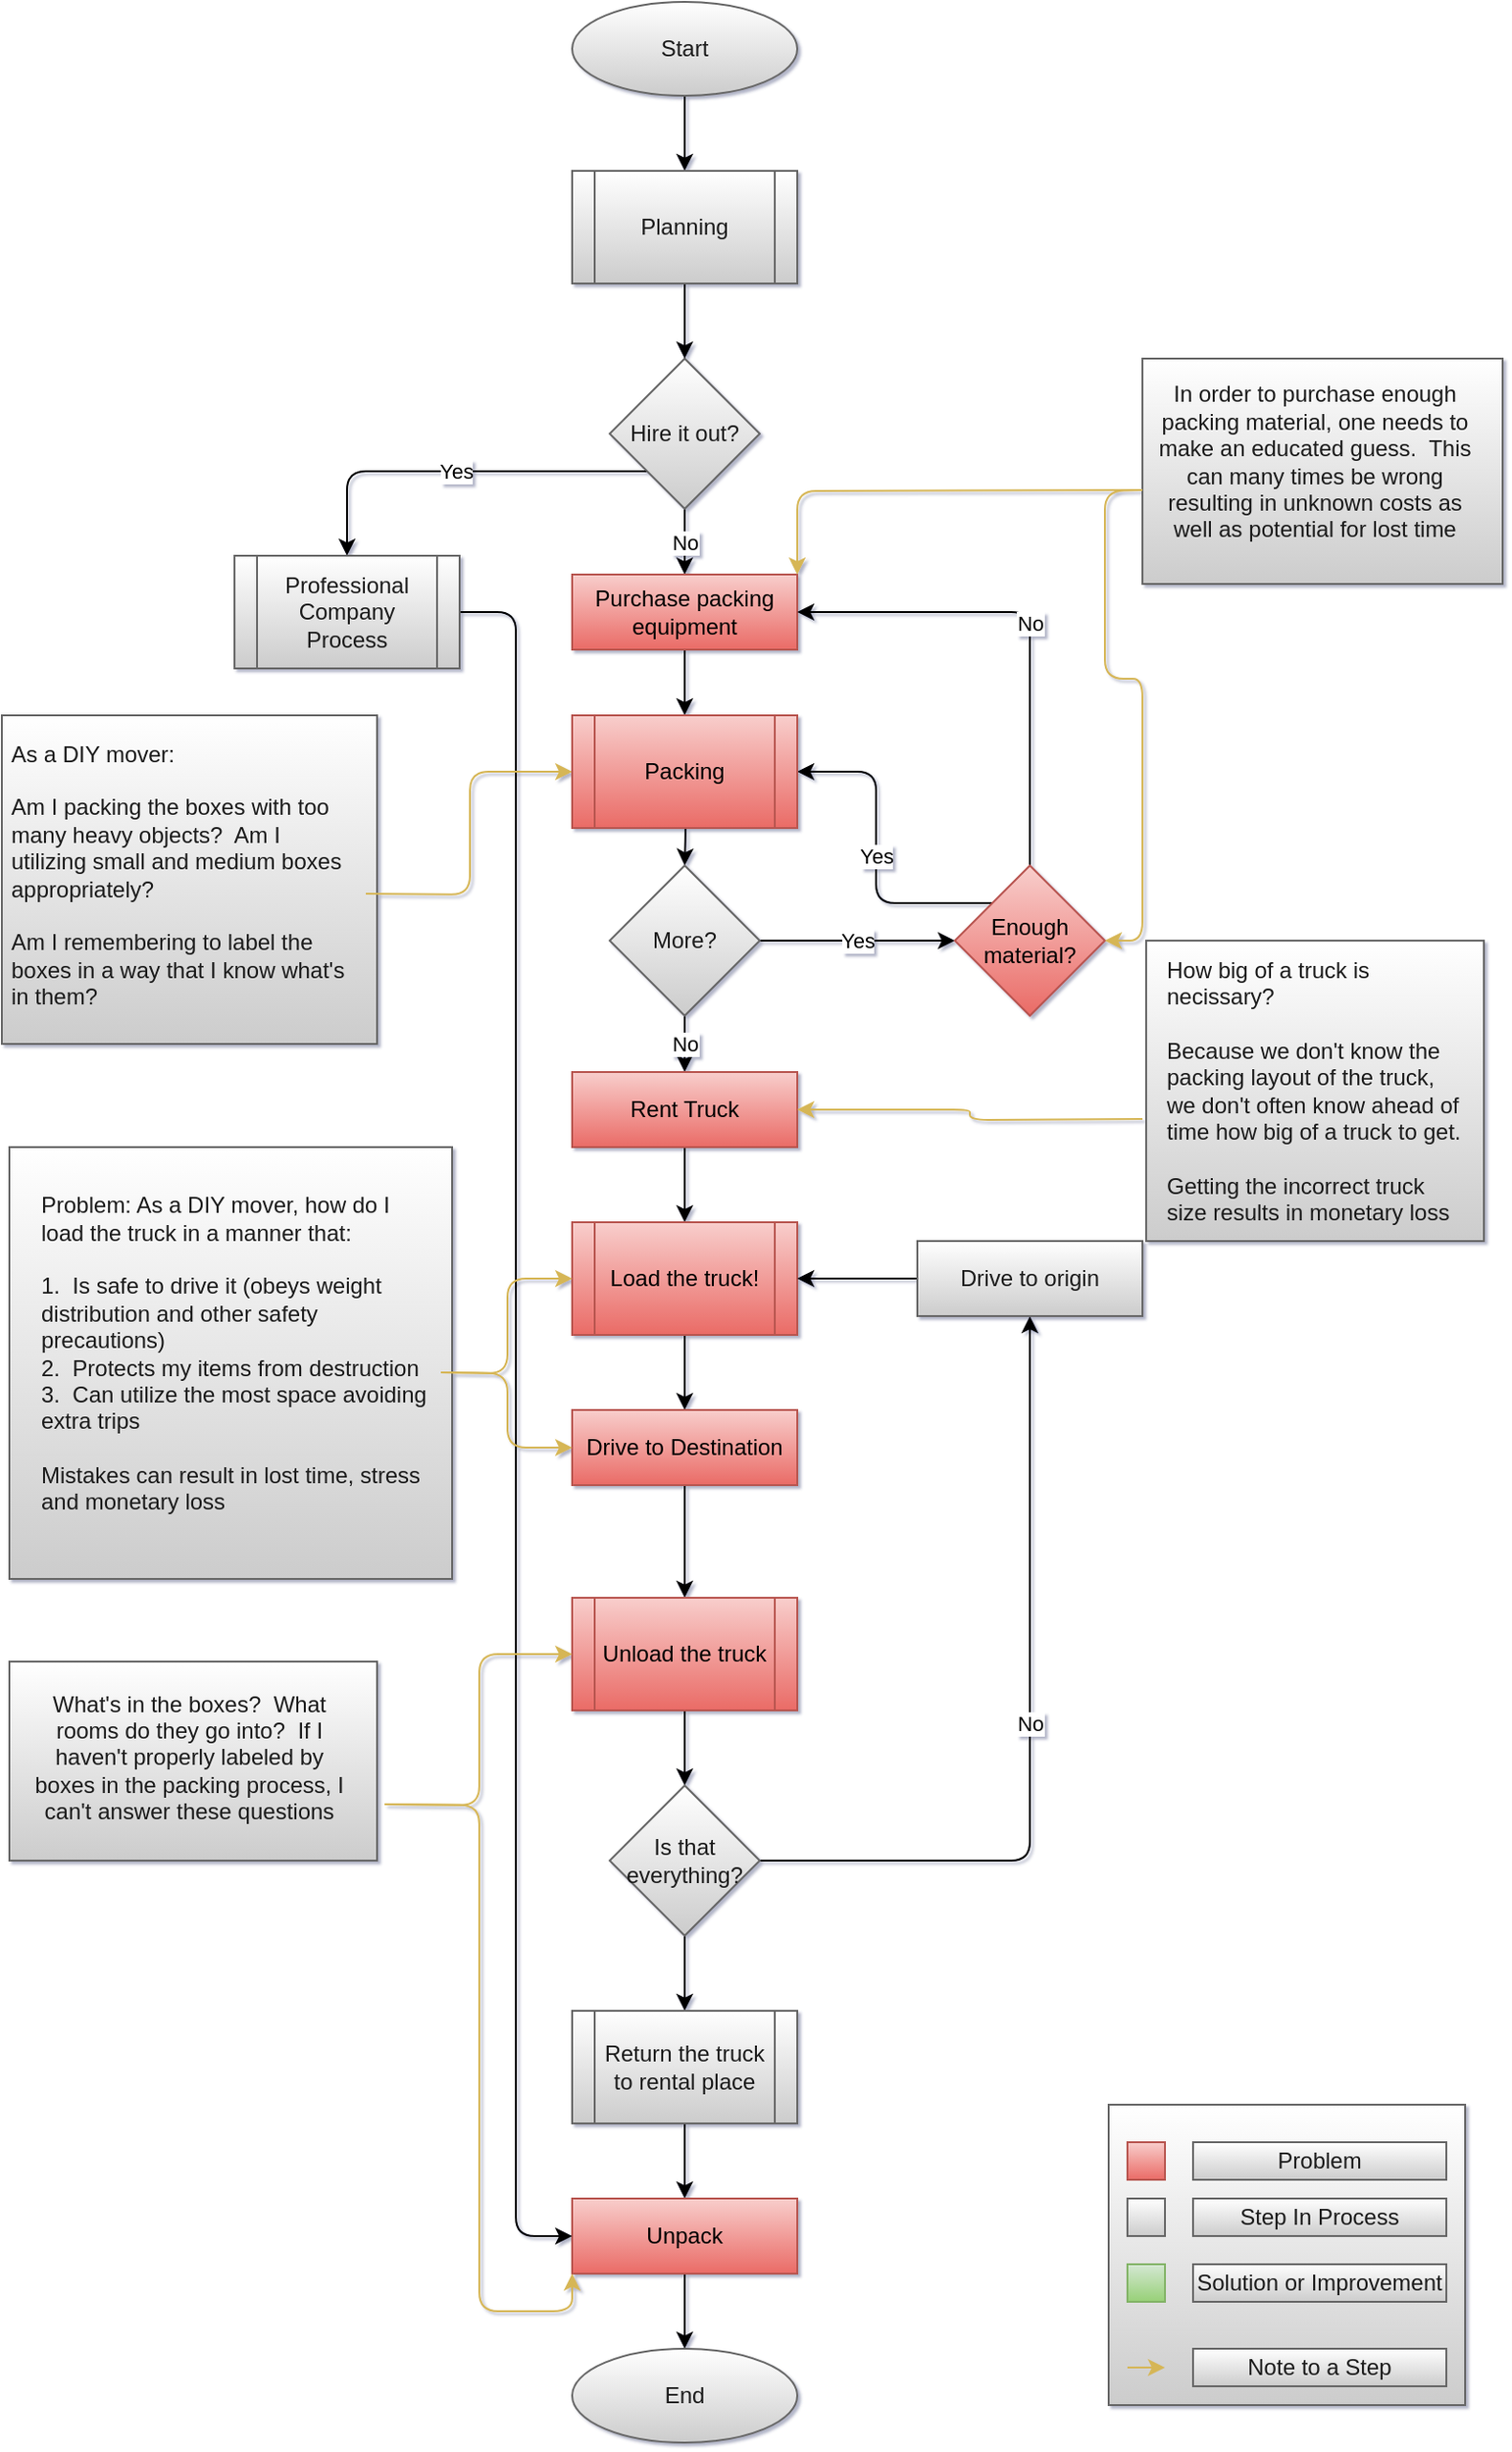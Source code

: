 <mxfile version="13.7.3" type="device" pages="4"><diagram id="C5RBs43oDa-KdzZeNtuy" name="Problem Overview"><mxGraphModel dx="572" dy="846" grid="1" gridSize="10" guides="1" tooltips="1" connect="1" arrows="1" fold="1" page="1" pageScale="1" pageWidth="850" pageHeight="1100" math="0" shadow="1"><root><mxCell id="WIyWlLk6GJQsqaUBKTNV-0"/><mxCell id="WIyWlLk6GJQsqaUBKTNV-1" parent="WIyWlLk6GJQsqaUBKTNV-0"/><mxCell id="DyLgXzrtBlcZjYFxmHDM-211" value="" style="whiteSpace=wrap;html=1;fillColor=#FFFFFF;gradientColor=#CCCCCC;strokeColor=#666666;fontColor=#1A1A1A;" parent="WIyWlLk6GJQsqaUBKTNV-1" vertex="1"><mxGeometry x="1480" y="520" width="180" height="160" as="geometry"/></mxCell><mxCell id="DyLgXzrtBlcZjYFxmHDM-210" value="" style="whiteSpace=wrap;html=1;fillColor=#FFFFFF;gradientColor=#CCCCCC;strokeColor=#666666;fontColor=#1A1A1A;" parent="WIyWlLk6GJQsqaUBKTNV-1" vertex="1"><mxGeometry x="1478" y="210" width="192" height="120" as="geometry"/></mxCell><mxCell id="DyLgXzrtBlcZjYFxmHDM-209" value="" style="whiteSpace=wrap;html=1;fillColor=#FFFFFF;gradientColor=#CCCCCC;strokeColor=#666666;fontColor=#1A1A1A;" parent="WIyWlLk6GJQsqaUBKTNV-1" vertex="1"><mxGeometry x="870" y="400" width="200" height="175" as="geometry"/></mxCell><mxCell id="DyLgXzrtBlcZjYFxmHDM-208" value="" style="whiteSpace=wrap;html=1;fillColor=#FFFFFF;gradientColor=#CCCCCC;strokeColor=#666666;fontColor=#1A1A1A;" parent="WIyWlLk6GJQsqaUBKTNV-1" vertex="1"><mxGeometry x="874" y="630" width="236" height="230" as="geometry"/></mxCell><mxCell id="DyLgXzrtBlcZjYFxmHDM-207" value="" style="whiteSpace=wrap;html=1;fillColor=#FFFFFF;gradientColor=#CCCCCC;strokeColor=#666666;fontColor=#1A1A1A;" parent="WIyWlLk6GJQsqaUBKTNV-1" vertex="1"><mxGeometry x="874" y="904" width="196" height="106" as="geometry"/></mxCell><mxCell id="DyLgXzrtBlcZjYFxmHDM-58" style="edgeStyle=orthogonalEdgeStyle;orthogonalLoop=1;jettySize=auto;html=1;entryX=0.5;entryY=0;entryDx=0;entryDy=0;" parent="WIyWlLk6GJQsqaUBKTNV-1" source="DyLgXzrtBlcZjYFxmHDM-59" target="DyLgXzrtBlcZjYFxmHDM-106" edge="1"><mxGeometry relative="1" as="geometry"><mxPoint x="1194" y="100" as="targetPoint"/></mxGeometry></mxCell><mxCell id="DyLgXzrtBlcZjYFxmHDM-59" value="Start" style="ellipse;whiteSpace=wrap;html=1;fillColor=#FFFFFF;gradientColor=#CCCCCC;strokeColor=#666666;fontColor=#1A1A1A;" parent="WIyWlLk6GJQsqaUBKTNV-1" vertex="1"><mxGeometry x="1174" y="20" width="120" height="50" as="geometry"/></mxCell><mxCell id="DyLgXzrtBlcZjYFxmHDM-60" value="No" style="edgeStyle=orthogonalEdgeStyle;orthogonalLoop=1;jettySize=auto;html=1;" parent="WIyWlLk6GJQsqaUBKTNV-1" source="DyLgXzrtBlcZjYFxmHDM-62" target="DyLgXzrtBlcZjYFxmHDM-64" edge="1"><mxGeometry relative="1" as="geometry"/></mxCell><mxCell id="DyLgXzrtBlcZjYFxmHDM-61" value="Yes" style="edgeStyle=orthogonalEdgeStyle;orthogonalLoop=1;jettySize=auto;html=1;exitX=0;exitY=1;exitDx=0;exitDy=0;" parent="WIyWlLk6GJQsqaUBKTNV-1" source="DyLgXzrtBlcZjYFxmHDM-62" target="DyLgXzrtBlcZjYFxmHDM-90" edge="1"><mxGeometry relative="1" as="geometry"/></mxCell><mxCell id="DyLgXzrtBlcZjYFxmHDM-62" value="Hire it out?" style="rhombus;whiteSpace=wrap;html=1;fillColor=#FFFFFF;gradientColor=#CCCCCC;strokeColor=#666666;fontColor=#1A1A1A;" parent="WIyWlLk6GJQsqaUBKTNV-1" vertex="1"><mxGeometry x="1194" y="210" width="80" height="80" as="geometry"/></mxCell><mxCell id="DyLgXzrtBlcZjYFxmHDM-63" style="edgeStyle=orthogonalEdgeStyle;orthogonalLoop=1;jettySize=auto;html=1;" parent="WIyWlLk6GJQsqaUBKTNV-1" source="DyLgXzrtBlcZjYFxmHDM-64" edge="1"><mxGeometry relative="1" as="geometry"><mxPoint x="1234" y="400" as="targetPoint"/></mxGeometry></mxCell><mxCell id="DyLgXzrtBlcZjYFxmHDM-64" value="Purchase packing equipment" style="whiteSpace=wrap;html=1;fontSize=12;glass=0;strokeWidth=1;shadow=0;fillColor=#f8cecc;gradientColor=#ea6b66;strokeColor=#b85450;" parent="WIyWlLk6GJQsqaUBKTNV-1" vertex="1"><mxGeometry x="1174" y="325" width="120" height="40" as="geometry"/></mxCell><mxCell id="DyLgXzrtBlcZjYFxmHDM-65" value="" style="edgeStyle=orthogonalEdgeStyle;orthogonalLoop=1;jettySize=auto;html=1;" parent="WIyWlLk6GJQsqaUBKTNV-1" target="DyLgXzrtBlcZjYFxmHDM-69" edge="1"><mxGeometry relative="1" as="geometry"><mxPoint x="1234" y="440" as="sourcePoint"/></mxGeometry></mxCell><mxCell id="DyLgXzrtBlcZjYFxmHDM-67" value="Yes" style="edgeStyle=orthogonalEdgeStyle;orthogonalLoop=1;jettySize=auto;html=1;" parent="WIyWlLk6GJQsqaUBKTNV-1" source="DyLgXzrtBlcZjYFxmHDM-69" target="DyLgXzrtBlcZjYFxmHDM-72" edge="1"><mxGeometry relative="1" as="geometry"/></mxCell><mxCell id="DyLgXzrtBlcZjYFxmHDM-68" value="No" style="edgeStyle=orthogonalEdgeStyle;orthogonalLoop=1;jettySize=auto;html=1;" parent="WIyWlLk6GJQsqaUBKTNV-1" source="DyLgXzrtBlcZjYFxmHDM-69" target="DyLgXzrtBlcZjYFxmHDM-74" edge="1"><mxGeometry relative="1" as="geometry"/></mxCell><mxCell id="DyLgXzrtBlcZjYFxmHDM-69" value="More?" style="rhombus;whiteSpace=wrap;html=1;fillColor=#FFFFFF;gradientColor=#CCCCCC;strokeColor=#666666;fontColor=#1A1A1A;" parent="WIyWlLk6GJQsqaUBKTNV-1" vertex="1"><mxGeometry x="1194" y="480" width="80" height="80" as="geometry"/></mxCell><mxCell id="DyLgXzrtBlcZjYFxmHDM-70" value="No" style="edgeStyle=orthogonalEdgeStyle;orthogonalLoop=1;jettySize=auto;html=1;entryX=1;entryY=0.5;entryDx=0;entryDy=0;exitX=0.5;exitY=0;exitDx=0;exitDy=0;" parent="WIyWlLk6GJQsqaUBKTNV-1" source="DyLgXzrtBlcZjYFxmHDM-72" target="DyLgXzrtBlcZjYFxmHDM-64" edge="1"><mxGeometry relative="1" as="geometry"/></mxCell><mxCell id="DyLgXzrtBlcZjYFxmHDM-71" value="Yes" style="edgeStyle=orthogonalEdgeStyle;orthogonalLoop=1;jettySize=auto;html=1;entryX=1;entryY=0.5;entryDx=0;entryDy=0;exitX=0;exitY=0;exitDx=0;exitDy=0;" parent="WIyWlLk6GJQsqaUBKTNV-1" source="DyLgXzrtBlcZjYFxmHDM-72" target="7VeZ6zCyq4JgEeCvfGma-0" edge="1"><mxGeometry relative="1" as="geometry"><mxPoint x="1294" y="420" as="targetPoint"/></mxGeometry></mxCell><mxCell id="DyLgXzrtBlcZjYFxmHDM-72" value="Enough material?" style="rhombus;whiteSpace=wrap;html=1;fillColor=#f8cecc;gradientColor=#ea6b66;strokeColor=#b85450;" parent="WIyWlLk6GJQsqaUBKTNV-1" vertex="1"><mxGeometry x="1378" y="480" width="80" height="80" as="geometry"/></mxCell><mxCell id="DyLgXzrtBlcZjYFxmHDM-73" value="" style="edgeStyle=orthogonalEdgeStyle;orthogonalLoop=1;jettySize=auto;html=1;" parent="WIyWlLk6GJQsqaUBKTNV-1" source="DyLgXzrtBlcZjYFxmHDM-74" target="DyLgXzrtBlcZjYFxmHDM-76" edge="1"><mxGeometry relative="1" as="geometry"/></mxCell><mxCell id="DyLgXzrtBlcZjYFxmHDM-74" value="Rent Truck" style="whiteSpace=wrap;html=1;fontSize=12;glass=0;strokeWidth=1;shadow=0;fillColor=#f8cecc;gradientColor=#ea6b66;strokeColor=#b85450;" parent="WIyWlLk6GJQsqaUBKTNV-1" vertex="1"><mxGeometry x="1174" y="590" width="120" height="40" as="geometry"/></mxCell><mxCell id="DyLgXzrtBlcZjYFxmHDM-75" value="" style="edgeStyle=orthogonalEdgeStyle;orthogonalLoop=1;jettySize=auto;html=1;" parent="WIyWlLk6GJQsqaUBKTNV-1" source="DyLgXzrtBlcZjYFxmHDM-76" target="DyLgXzrtBlcZjYFxmHDM-78" edge="1"><mxGeometry relative="1" as="geometry"/></mxCell><mxCell id="DyLgXzrtBlcZjYFxmHDM-76" value="Load the truck!" style="shape=process;whiteSpace=wrap;html=1;backgroundOutline=1;fillColor=#f8cecc;gradientColor=#ea6b66;strokeColor=#b85450;" parent="WIyWlLk6GJQsqaUBKTNV-1" vertex="1"><mxGeometry x="1174" y="670" width="120" height="60" as="geometry"/></mxCell><mxCell id="DyLgXzrtBlcZjYFxmHDM-77" value="" style="edgeStyle=orthogonalEdgeStyle;orthogonalLoop=1;jettySize=auto;html=1;" parent="WIyWlLk6GJQsqaUBKTNV-1" source="DyLgXzrtBlcZjYFxmHDM-78" target="DyLgXzrtBlcZjYFxmHDM-80" edge="1"><mxGeometry relative="1" as="geometry"/></mxCell><mxCell id="DyLgXzrtBlcZjYFxmHDM-78" value="Drive to Destination" style="whiteSpace=wrap;html=1;fontSize=12;glass=0;strokeWidth=1;shadow=0;fillColor=#f8cecc;gradientColor=#ea6b66;strokeColor=#b85450;" parent="WIyWlLk6GJQsqaUBKTNV-1" vertex="1"><mxGeometry x="1174" y="770" width="120" height="40" as="geometry"/></mxCell><mxCell id="DyLgXzrtBlcZjYFxmHDM-79" value="" style="edgeStyle=orthogonalEdgeStyle;orthogonalLoop=1;jettySize=auto;html=1;" parent="WIyWlLk6GJQsqaUBKTNV-1" source="DyLgXzrtBlcZjYFxmHDM-80" target="DyLgXzrtBlcZjYFxmHDM-83" edge="1"><mxGeometry relative="1" as="geometry"/></mxCell><mxCell id="DyLgXzrtBlcZjYFxmHDM-80" value="Unload the truck" style="shape=process;whiteSpace=wrap;html=1;backgroundOutline=1;fillColor=#f8cecc;gradientColor=#ea6b66;strokeColor=#b85450;" parent="WIyWlLk6GJQsqaUBKTNV-1" vertex="1"><mxGeometry x="1174" y="870" width="120" height="60" as="geometry"/></mxCell><mxCell id="DyLgXzrtBlcZjYFxmHDM-81" value="No" style="edgeStyle=orthogonalEdgeStyle;orthogonalLoop=1;jettySize=auto;html=1;entryX=0.5;entryY=1;entryDx=0;entryDy=0;" parent="WIyWlLk6GJQsqaUBKTNV-1" source="DyLgXzrtBlcZjYFxmHDM-83" target="DyLgXzrtBlcZjYFxmHDM-85" edge="1"><mxGeometry relative="1" as="geometry"/></mxCell><mxCell id="DyLgXzrtBlcZjYFxmHDM-82" value="" style="edgeStyle=orthogonalEdgeStyle;orthogonalLoop=1;jettySize=auto;html=1;" parent="WIyWlLk6GJQsqaUBKTNV-1" source="DyLgXzrtBlcZjYFxmHDM-83" target="DyLgXzrtBlcZjYFxmHDM-87" edge="1"><mxGeometry relative="1" as="geometry"/></mxCell><mxCell id="DyLgXzrtBlcZjYFxmHDM-83" value="Is that everything?" style="rhombus;whiteSpace=wrap;html=1;fillColor=#FFFFFF;gradientColor=#CCCCCC;strokeColor=#666666;fontColor=#1A1A1A;" parent="WIyWlLk6GJQsqaUBKTNV-1" vertex="1"><mxGeometry x="1194" y="970" width="80" height="80" as="geometry"/></mxCell><mxCell id="DyLgXzrtBlcZjYFxmHDM-84" value="" style="edgeStyle=orthogonalEdgeStyle;orthogonalLoop=1;jettySize=auto;html=1;" parent="WIyWlLk6GJQsqaUBKTNV-1" source="DyLgXzrtBlcZjYFxmHDM-85" target="DyLgXzrtBlcZjYFxmHDM-76" edge="1"><mxGeometry relative="1" as="geometry"/></mxCell><mxCell id="DyLgXzrtBlcZjYFxmHDM-85" value="Drive to origin" style="whiteSpace=wrap;html=1;fontSize=12;glass=0;strokeWidth=1;shadow=0;fillColor=#FFFFFF;gradientColor=#CCCCCC;strokeColor=#666666;fontColor=#1A1A1A;" parent="WIyWlLk6GJQsqaUBKTNV-1" vertex="1"><mxGeometry x="1358" y="680" width="120" height="40" as="geometry"/></mxCell><mxCell id="DyLgXzrtBlcZjYFxmHDM-86" value="" style="edgeStyle=orthogonalEdgeStyle;orthogonalLoop=1;jettySize=auto;html=1;" parent="WIyWlLk6GJQsqaUBKTNV-1" source="DyLgXzrtBlcZjYFxmHDM-87" target="DyLgXzrtBlcZjYFxmHDM-88" edge="1"><mxGeometry relative="1" as="geometry"/></mxCell><mxCell id="DyLgXzrtBlcZjYFxmHDM-87" value="Return the truck to rental place" style="shape=process;whiteSpace=wrap;html=1;backgroundOutline=1;fillColor=#FFFFFF;gradientColor=#CCCCCC;strokeColor=#666666;fontColor=#1A1A1A;" parent="WIyWlLk6GJQsqaUBKTNV-1" vertex="1"><mxGeometry x="1174" y="1090" width="120" height="60" as="geometry"/></mxCell><mxCell id="yspAP1TjKuy38yF3KLQW-1" value="" style="edgeStyle=orthogonalEdgeStyle;orthogonalLoop=1;jettySize=auto;html=1;" parent="WIyWlLk6GJQsqaUBKTNV-1" source="DyLgXzrtBlcZjYFxmHDM-88" target="yspAP1TjKuy38yF3KLQW-0" edge="1"><mxGeometry relative="1" as="geometry"/></mxCell><mxCell id="DyLgXzrtBlcZjYFxmHDM-88" value="Unpack" style="whiteSpace=wrap;html=1;fontSize=12;glass=0;strokeWidth=1;shadow=0;fillColor=#f8cecc;gradientColor=#ea6b66;strokeColor=#b85450;" parent="WIyWlLk6GJQsqaUBKTNV-1" vertex="1"><mxGeometry x="1174" y="1190" width="120" height="40" as="geometry"/></mxCell><mxCell id="DyLgXzrtBlcZjYFxmHDM-89" style="edgeStyle=orthogonalEdgeStyle;orthogonalLoop=1;jettySize=auto;html=1;entryX=0;entryY=0.5;entryDx=0;entryDy=0;" parent="WIyWlLk6GJQsqaUBKTNV-1" source="DyLgXzrtBlcZjYFxmHDM-90" target="DyLgXzrtBlcZjYFxmHDM-88" edge="1"><mxGeometry relative="1" as="geometry"/></mxCell><mxCell id="DyLgXzrtBlcZjYFxmHDM-90" value="Professional Company Process" style="shape=process;whiteSpace=wrap;html=1;backgroundOutline=1;fillColor=#FFFFFF;gradientColor=#CCCCCC;strokeColor=#666666;fontColor=#1A1A1A;" parent="WIyWlLk6GJQsqaUBKTNV-1" vertex="1"><mxGeometry x="994" y="315" width="120" height="60" as="geometry"/></mxCell><mxCell id="DyLgXzrtBlcZjYFxmHDM-91" style="edgeStyle=orthogonalEdgeStyle;orthogonalLoop=1;jettySize=auto;html=1;entryX=1;entryY=0;entryDx=0;entryDy=0;gradientColor=#ffd966;fillColor=#fff2cc;strokeColor=#d6b656;" parent="WIyWlLk6GJQsqaUBKTNV-1" target="DyLgXzrtBlcZjYFxmHDM-64" edge="1"><mxGeometry relative="1" as="geometry"><mxPoint x="1478" y="280" as="sourcePoint"/></mxGeometry></mxCell><mxCell id="DyLgXzrtBlcZjYFxmHDM-92" style="edgeStyle=orthogonalEdgeStyle;orthogonalLoop=1;jettySize=auto;html=1;entryX=1;entryY=0.5;entryDx=0;entryDy=0;gradientColor=#ffd966;fillColor=#fff2cc;strokeColor=#d6b656;" parent="WIyWlLk6GJQsqaUBKTNV-1" target="DyLgXzrtBlcZjYFxmHDM-72" edge="1"><mxGeometry relative="1" as="geometry"><mxPoint x="1478" y="280" as="sourcePoint"/></mxGeometry></mxCell><mxCell id="DyLgXzrtBlcZjYFxmHDM-94" style="edgeStyle=orthogonalEdgeStyle;orthogonalLoop=1;jettySize=auto;html=1;gradientColor=#ffd966;fillColor=#fff2cc;strokeColor=#d6b656;" parent="WIyWlLk6GJQsqaUBKTNV-1" target="DyLgXzrtBlcZjYFxmHDM-74" edge="1"><mxGeometry relative="1" as="geometry"><mxPoint x="1478" y="615" as="sourcePoint"/></mxGeometry></mxCell><mxCell id="DyLgXzrtBlcZjYFxmHDM-96" style="edgeStyle=orthogonalEdgeStyle;orthogonalLoop=1;jettySize=auto;html=1;entryX=0;entryY=0.5;entryDx=0;entryDy=0;gradientColor=#ffd966;fillColor=#fff2cc;strokeColor=#d6b656;" parent="WIyWlLk6GJQsqaUBKTNV-1" target="DyLgXzrtBlcZjYFxmHDM-76" edge="1"><mxGeometry relative="1" as="geometry"><mxPoint x="1104" y="750" as="sourcePoint"/></mxGeometry></mxCell><mxCell id="DyLgXzrtBlcZjYFxmHDM-97" style="edgeStyle=orthogonalEdgeStyle;orthogonalLoop=1;jettySize=auto;html=1;entryX=0;entryY=0.5;entryDx=0;entryDy=0;gradientColor=#ffd966;fillColor=#fff2cc;strokeColor=#d6b656;" parent="WIyWlLk6GJQsqaUBKTNV-1" target="DyLgXzrtBlcZjYFxmHDM-78" edge="1"><mxGeometry relative="1" as="geometry"><mxPoint x="1104" y="750" as="sourcePoint"/></mxGeometry></mxCell><mxCell id="DyLgXzrtBlcZjYFxmHDM-99" style="edgeStyle=orthogonalEdgeStyle;orthogonalLoop=1;jettySize=auto;html=1;entryX=0;entryY=0.5;entryDx=0;entryDy=0;gradientColor=#ffd966;fillColor=#fff2cc;strokeColor=#d6b656;" parent="WIyWlLk6GJQsqaUBKTNV-1" target="DyLgXzrtBlcZjYFxmHDM-80" edge="1"><mxGeometry relative="1" as="geometry"><mxPoint x="1074" y="980" as="sourcePoint"/></mxGeometry></mxCell><mxCell id="DyLgXzrtBlcZjYFxmHDM-100" style="edgeStyle=orthogonalEdgeStyle;orthogonalLoop=1;jettySize=auto;html=1;entryX=0;entryY=1;entryDx=0;entryDy=0;gradientColor=#ffd966;fillColor=#fff2cc;strokeColor=#d6b656;" parent="WIyWlLk6GJQsqaUBKTNV-1" target="DyLgXzrtBlcZjYFxmHDM-88" edge="1"><mxGeometry relative="1" as="geometry"><mxPoint x="1074" y="980" as="sourcePoint"/></mxGeometry></mxCell><mxCell id="DyLgXzrtBlcZjYFxmHDM-102" style="edgeStyle=orthogonalEdgeStyle;orthogonalLoop=1;jettySize=auto;html=1;exitX=0.5;exitY=1;exitDx=0;exitDy=0;" parent="WIyWlLk6GJQsqaUBKTNV-1" edge="1"><mxGeometry relative="1" as="geometry"><mxPoint x="979" y="1040" as="sourcePoint"/><mxPoint x="979" y="1040" as="targetPoint"/></mxGeometry></mxCell><mxCell id="DyLgXzrtBlcZjYFxmHDM-103" style="edgeStyle=orthogonalEdgeStyle;orthogonalLoop=1;jettySize=auto;html=1;entryX=0;entryY=0.5;entryDx=0;entryDy=0;gradientColor=#ffd966;fillColor=#fff2cc;strokeColor=#d6b656;" parent="WIyWlLk6GJQsqaUBKTNV-1" target="7VeZ6zCyq4JgEeCvfGma-0" edge="1"><mxGeometry relative="1" as="geometry"><mxPoint x="1064" y="495" as="sourcePoint"/><mxPoint x="1174" y="420" as="targetPoint"/></mxGeometry></mxCell><mxCell id="DyLgXzrtBlcZjYFxmHDM-105" style="edgeStyle=orthogonalEdgeStyle;orthogonalLoop=1;jettySize=auto;html=1;entryX=0.5;entryY=0;entryDx=0;entryDy=0;" parent="WIyWlLk6GJQsqaUBKTNV-1" source="DyLgXzrtBlcZjYFxmHDM-106" target="DyLgXzrtBlcZjYFxmHDM-62" edge="1"><mxGeometry relative="1" as="geometry"/></mxCell><mxCell id="DyLgXzrtBlcZjYFxmHDM-106" value="Planning" style="shape=process;whiteSpace=wrap;html=1;backgroundOutline=1;fillColor=#FFFFFF;gradientColor=#CCCCCC;strokeColor=#666666;fontColor=#1A1A1A;" parent="WIyWlLk6GJQsqaUBKTNV-1" vertex="1"><mxGeometry x="1174" y="110" width="120" height="60" as="geometry"/></mxCell><mxCell id="DyLgXzrtBlcZjYFxmHDM-197" value="" style="group;fillColor=#FFFFFF;gradientColor=#CCCCCC;strokeColor=#666666;fontColor=#1A1A1A;" parent="WIyWlLk6GJQsqaUBKTNV-1" vertex="1" connectable="0"><mxGeometry x="1460" y="1140" width="190" height="160" as="geometry"/></mxCell><mxCell id="DyLgXzrtBlcZjYFxmHDM-198" value="" style="verticalLabelPosition=bottom;verticalAlign=top;html=1;shape=mxgraph.basic.rect;fillColor2=none;strokeWidth=1;size=20;indent=5;fillColor=#FFFFFF;gradientColor=#CCCCCC;strokeColor=#666666;fontColor=#1A1A1A;" parent="DyLgXzrtBlcZjYFxmHDM-197" vertex="1"><mxGeometry width="190" height="160" as="geometry"/></mxCell><mxCell id="DyLgXzrtBlcZjYFxmHDM-199" value="" style="verticalLabelPosition=bottom;verticalAlign=top;html=1;shape=mxgraph.basic.rect;fillColor2=none;strokeWidth=1;size=20;indent=5;fillColor=#f8cecc;gradientColor=#ea6b66;strokeColor=#b85450;" parent="DyLgXzrtBlcZjYFxmHDM-197" vertex="1"><mxGeometry x="10" y="20" width="20" height="20" as="geometry"/></mxCell><mxCell id="DyLgXzrtBlcZjYFxmHDM-200" value="Problem" style="text;html=1;align=center;verticalAlign=middle;whiteSpace=wrap;fillColor=#FFFFFF;gradientColor=#CCCCCC;strokeColor=#666666;fontColor=#1A1A1A;" parent="DyLgXzrtBlcZjYFxmHDM-197" vertex="1"><mxGeometry x="45" y="20" width="135" height="20" as="geometry"/></mxCell><mxCell id="DyLgXzrtBlcZjYFxmHDM-201" value="" style="verticalLabelPosition=bottom;verticalAlign=top;html=1;shape=mxgraph.basic.rect;fillColor2=none;strokeWidth=1;size=20;indent=5;fillColor=#FFFFFF;gradientColor=#CCCCCC;strokeColor=#666666;fontColor=#1A1A1A;" parent="DyLgXzrtBlcZjYFxmHDM-197" vertex="1"><mxGeometry x="10" y="50" width="20" height="20" as="geometry"/></mxCell><mxCell id="DyLgXzrtBlcZjYFxmHDM-202" value="Step In Process" style="text;html=1;align=center;verticalAlign=middle;whiteSpace=wrap;fillColor=#FFFFFF;gradientColor=#CCCCCC;strokeColor=#666666;fontColor=#1A1A1A;" parent="DyLgXzrtBlcZjYFxmHDM-197" vertex="1"><mxGeometry x="45" y="50" width="135" height="20" as="geometry"/></mxCell><mxCell id="DyLgXzrtBlcZjYFxmHDM-203" value="" style="verticalLabelPosition=bottom;verticalAlign=top;html=1;shape=mxgraph.basic.rect;fillColor2=none;strokeWidth=1;size=20;indent=5;fillColor=#d5e8d4;gradientColor=#97d077;strokeColor=#82b366;" parent="DyLgXzrtBlcZjYFxmHDM-197" vertex="1"><mxGeometry x="10" y="85" width="20" height="20" as="geometry"/></mxCell><mxCell id="DyLgXzrtBlcZjYFxmHDM-204" value="Solution or Improvement" style="text;html=1;align=center;verticalAlign=middle;whiteSpace=wrap;fillColor=#FFFFFF;gradientColor=#CCCCCC;strokeColor=#666666;fontColor=#1A1A1A;" parent="DyLgXzrtBlcZjYFxmHDM-197" vertex="1"><mxGeometry x="45" y="85" width="135" height="20" as="geometry"/></mxCell><mxCell id="DyLgXzrtBlcZjYFxmHDM-205" value="" style="endArrow=classic;html=1;gradientColor=#ffd966;fillColor=#fff2cc;strokeColor=#d6b656;" parent="DyLgXzrtBlcZjYFxmHDM-197" edge="1"><mxGeometry width="50" height="50" relative="1" as="geometry"><mxPoint x="10" y="140" as="sourcePoint"/><mxPoint x="30" y="140" as="targetPoint"/></mxGeometry></mxCell><mxCell id="DyLgXzrtBlcZjYFxmHDM-206" value="Note to a Step" style="text;html=1;align=center;verticalAlign=middle;whiteSpace=wrap;fillColor=#FFFFFF;gradientColor=#CCCCCC;strokeColor=#666666;fontColor=#1A1A1A;" parent="DyLgXzrtBlcZjYFxmHDM-197" vertex="1"><mxGeometry x="45" y="130" width="135" height="20" as="geometry"/></mxCell><mxCell id="yspAP1TjKuy38yF3KLQW-0" value="End" style="ellipse;whiteSpace=wrap;html=1;fillColor=#FFFFFF;gradientColor=#CCCCCC;strokeColor=#666666;fontColor=#1A1A1A;" parent="WIyWlLk6GJQsqaUBKTNV-1" vertex="1"><mxGeometry x="1174" y="1270" width="120" height="50" as="geometry"/></mxCell><mxCell id="yspAP1TjKuy38yF3KLQW-2" value="&lt;div style=&quot;text-align: left&quot;&gt;How big of a truck is necissary?&lt;/div&gt;&lt;div style=&quot;text-align: left&quot;&gt;&lt;br&gt;&lt;/div&gt;&lt;div style=&quot;text-align: left&quot;&gt;Because we don't know the packing layout of the truck, we don't often know ahead of time how big of a truck to get.&lt;/div&gt;&lt;div style=&quot;text-align: left&quot;&gt;&lt;br&gt;&lt;/div&gt;&lt;div style=&quot;text-align: left&quot;&gt;Getting the incorrect truck size results in monetary loss&lt;/div&gt;" style="text;html=1;strokeColor=none;fillColor=none;align=center;verticalAlign=middle;whiteSpace=wrap;rounded=0;fontColor=#1A1A1A;" parent="WIyWlLk6GJQsqaUBKTNV-1" vertex="1"><mxGeometry x="1490" y="530" width="160" height="140" as="geometry"/></mxCell><mxCell id="yspAP1TjKuy38yF3KLQW-3" value="&lt;span style=&quot;text-align: left&quot;&gt;In order to purchase enough packing material, one needs to make an educated guess.&amp;nbsp; This can many times be wrong resulting in unknown costs as well as potential for lost time&lt;/span&gt;" style="text;html=1;strokeColor=none;fillColor=none;align=center;verticalAlign=middle;whiteSpace=wrap;rounded=0;fontColor=#1A1A1A;" parent="WIyWlLk6GJQsqaUBKTNV-1" vertex="1"><mxGeometry x="1480" y="210" width="180" height="110" as="geometry"/></mxCell><mxCell id="yspAP1TjKuy38yF3KLQW-4" value="&lt;div style=&quot;text-align: left&quot;&gt;As a DIY mover:&lt;/div&gt;&lt;div style=&quot;text-align: left&quot;&gt;&lt;br&gt;&lt;/div&gt;&lt;div style=&quot;text-align: left&quot;&gt;Am I packing the boxes with too many heavy objects?&amp;nbsp; Am I utilizing small and medium boxes appropriately?&lt;br&gt;&lt;/div&gt;&lt;div style=&quot;text-align: left&quot;&gt;&lt;br&gt;&lt;/div&gt;&lt;div style=&quot;text-align: left&quot;&gt;Am I remembering to label the boxes in a way that I know what's in them?&lt;/div&gt;" style="text;html=1;strokeColor=none;fillColor=none;align=center;verticalAlign=middle;whiteSpace=wrap;rounded=0;fontColor=#1A1A1A;" parent="WIyWlLk6GJQsqaUBKTNV-1" vertex="1"><mxGeometry x="874" y="400" width="186" height="170" as="geometry"/></mxCell><mxCell id="yspAP1TjKuy38yF3KLQW-5" value="&lt;div style=&quot;text-align: left&quot;&gt;Problem: As a DIY mover, how do I load the truck in a manner that:&lt;/div&gt;&lt;div style=&quot;text-align: left&quot;&gt;&lt;br&gt;&lt;/div&gt;&lt;div style=&quot;text-align: left&quot;&gt;1.&amp;nbsp; Is safe to drive it (obeys weight distribution and other safety precautions)&lt;br&gt;&lt;/div&gt;&lt;div style=&quot;text-align: left&quot;&gt;2.&amp;nbsp; Protects my items from destruction&lt;/div&gt;&lt;div style=&quot;text-align: left&quot;&gt;3.&amp;nbsp; Can utilize the most space avoiding extra trips&lt;/div&gt;&lt;div style=&quot;text-align: left&quot;&gt;&lt;br&gt;&lt;/div&gt;&lt;div style=&quot;text-align: left&quot;&gt;Mistakes can result in lost time, stress and monetary loss&lt;/div&gt;" style="text;html=1;strokeColor=none;fillColor=none;align=center;verticalAlign=middle;whiteSpace=wrap;rounded=0;fontColor=#1A1A1A;" parent="WIyWlLk6GJQsqaUBKTNV-1" vertex="1"><mxGeometry x="890" y="640" width="210" height="200" as="geometry"/></mxCell><mxCell id="yspAP1TjKuy38yF3KLQW-6" value="&lt;span style=&quot;text-align: left&quot;&gt;What's in the boxes?&amp;nbsp; What rooms do they go into?&amp;nbsp; If I haven't properly labeled by boxes in the packing process, I can't answer these questions&lt;/span&gt;" style="text;html=1;strokeColor=none;fillColor=none;align=center;verticalAlign=middle;whiteSpace=wrap;rounded=0;fontColor=#1A1A1A;" parent="WIyWlLk6GJQsqaUBKTNV-1" vertex="1"><mxGeometry x="880" y="910" width="180" height="90" as="geometry"/></mxCell><mxCell id="7VeZ6zCyq4JgEeCvfGma-0" value="Packing" style="shape=process;whiteSpace=wrap;html=1;backgroundOutline=1;gradientColor=#ea6b66;fillColor=#f8cecc;strokeColor=#b85450;" vertex="1" parent="WIyWlLk6GJQsqaUBKTNV-1"><mxGeometry x="1174" y="400" width="120" height="60" as="geometry"/></mxCell></root></mxGraphModel></diagram><diagram id="x00wL6P3tj1RHZsBZmqV" name="Prepare"><mxGraphModel dx="1422" dy="846" grid="1" gridSize="10" guides="1" tooltips="1" connect="1" arrows="1" fold="1" page="1" pageScale="1" pageWidth="850" pageHeight="1100" math="0" shadow="0"><root><mxCell id="VOyi4eSPJhqy1Ba3iAlA-0"/><mxCell id="VOyi4eSPJhqy1Ba3iAlA-1" parent="VOyi4eSPJhqy1Ba3iAlA-0"/><mxCell id="FVb2MInVUWblncjjupIr-2" style="edgeStyle=orthogonalEdgeStyle;orthogonalLoop=1;jettySize=auto;html=1;entryX=0.5;entryY=0;entryDx=0;entryDy=0;" parent="VOyi4eSPJhqy1Ba3iAlA-1" source="FVb2MInVUWblncjjupIr-3" target="h83wjQG8SRNKwDdhPuxF-0" edge="1"><mxGeometry relative="1" as="geometry"><mxPoint x="280" y="300" as="targetPoint"/></mxGeometry></mxCell><mxCell id="FVb2MInVUWblncjjupIr-3" value="Purchase packing equipment" style="whiteSpace=wrap;html=1;fontSize=12;strokeColor=#b85450;fillColor=#f8cecc;gradientColor=#ea6b66;" parent="VOyi4eSPJhqy1Ba3iAlA-1" vertex="1"><mxGeometry x="220" y="200" width="120" height="40" as="geometry"/></mxCell><mxCell id="FVb2MInVUWblncjjupIr-4" value="" style="edgeStyle=orthogonalEdgeStyle;orthogonalLoop=1;jettySize=auto;html=1;exitX=0.5;exitY=1;exitDx=0;exitDy=0;exitPerimeter=0;" parent="VOyi4eSPJhqy1Ba3iAlA-1" source="h83wjQG8SRNKwDdhPuxF-0" target="FVb2MInVUWblncjjupIr-9" edge="1"><mxGeometry relative="1" as="geometry"><mxPoint x="280" y="340" as="sourcePoint"/></mxGeometry></mxCell><mxCell id="FVb2MInVUWblncjjupIr-6" value="Yes" style="edgeStyle=orthogonalEdgeStyle;orthogonalLoop=1;jettySize=auto;html=1;" parent="VOyi4eSPJhqy1Ba3iAlA-1" source="FVb2MInVUWblncjjupIr-9" target="FVb2MInVUWblncjjupIr-12" edge="1"><mxGeometry relative="1" as="geometry"/></mxCell><mxCell id="FVb2MInVUWblncjjupIr-7" style="edgeStyle=orthogonalEdgeStyle;orthogonalLoop=1;jettySize=auto;html=1;entryX=1;entryY=0.5;entryDx=0;entryDy=0;" parent="VOyi4eSPJhqy1Ba3iAlA-1" source="FVb2MInVUWblncjjupIr-9" target="FVb2MInVUWblncjjupIr-24" edge="1"><mxGeometry relative="1" as="geometry"/></mxCell><mxCell id="FVb2MInVUWblncjjupIr-8" value="No" style="edgeLabel;html=1;align=center;verticalAlign=middle;resizable=0;points=[];" parent="FVb2MInVUWblncjjupIr-7" vertex="1" connectable="0"><mxGeometry x="-0.736" y="-3" relative="1" as="geometry"><mxPoint as="offset"/></mxGeometry></mxCell><mxCell id="FVb2MInVUWblncjjupIr-9" value="More?" style="rhombus;whiteSpace=wrap;html=1;fontColor=#1A1A1A;strokeColor=#666666;fillColor=#FFFFFF;gradientColor=#CCCCCC;" parent="VOyi4eSPJhqy1Ba3iAlA-1" vertex="1"><mxGeometry x="240" y="400" width="80" height="80" as="geometry"/></mxCell><mxCell id="FVb2MInVUWblncjjupIr-10" value="No" style="edgeStyle=orthogonalEdgeStyle;orthogonalLoop=1;jettySize=auto;html=1;entryX=1;entryY=0.5;entryDx=0;entryDy=0;exitX=0.5;exitY=0;exitDx=0;exitDy=0;" parent="VOyi4eSPJhqy1Ba3iAlA-1" source="FVb2MInVUWblncjjupIr-12" target="FVb2MInVUWblncjjupIr-3" edge="1"><mxGeometry relative="1" as="geometry"/></mxCell><mxCell id="FVb2MInVUWblncjjupIr-11" value="Yes" style="edgeStyle=orthogonalEdgeStyle;orthogonalLoop=1;jettySize=auto;html=1;entryX=1;entryY=0.5;entryDx=0;entryDy=0;exitX=0;exitY=0;exitDx=0;exitDy=0;" parent="VOyi4eSPJhqy1Ba3iAlA-1" source="FVb2MInVUWblncjjupIr-12" target="h83wjQG8SRNKwDdhPuxF-0" edge="1"><mxGeometry relative="1" as="geometry"><mxPoint x="340" y="320" as="targetPoint"/></mxGeometry></mxCell><mxCell id="FVb2MInVUWblncjjupIr-12" value="Enough material?" style="rhombus;whiteSpace=wrap;html=1;strokeColor=#b85450;fillColor=#f8cecc;gradientColor=#ea6b66;" parent="VOyi4eSPJhqy1Ba3iAlA-1" vertex="1"><mxGeometry x="400" y="350" width="80" height="80" as="geometry"/></mxCell><mxCell id="FVb2MInVUWblncjjupIr-18" style="edgeStyle=orthogonalEdgeStyle;orthogonalLoop=1;jettySize=auto;html=1;" parent="VOyi4eSPJhqy1Ba3iAlA-1" source="FVb2MInVUWblncjjupIr-19" target="FVb2MInVUWblncjjupIr-21" edge="1"><mxGeometry relative="1" as="geometry"/></mxCell><mxCell id="FVb2MInVUWblncjjupIr-19" value="Start" style="ellipse;whiteSpace=wrap;html=1;fontColor=#1A1A1A;strokeColor=#666666;fillColor=#FFFFFF;gradientColor=#CCCCCC;" parent="VOyi4eSPJhqy1Ba3iAlA-1" vertex="1"><mxGeometry x="40" y="20" width="120" height="50" as="geometry"/></mxCell><mxCell id="FVb2MInVUWblncjjupIr-20" style="edgeStyle=orthogonalEdgeStyle;orthogonalLoop=1;jettySize=auto;html=1;" parent="VOyi4eSPJhqy1Ba3iAlA-1" source="FVb2MInVUWblncjjupIr-21" target="FVb2MInVUWblncjjupIr-24" edge="1"><mxGeometry relative="1" as="geometry"/></mxCell><mxCell id="FVb2MInVUWblncjjupIr-21" value="Planning" style="shape=process;whiteSpace=wrap;html=1;backgroundOutline=1;fontColor=#1A1A1A;strokeColor=#666666;fillColor=#FFFFFF;gradientColor=#CCCCCC;" parent="VOyi4eSPJhqy1Ba3iAlA-1" vertex="1"><mxGeometry x="40" y="110" width="120" height="60" as="geometry"/></mxCell><mxCell id="FVb2MInVUWblncjjupIr-22" style="edgeStyle=orthogonalEdgeStyle;orthogonalLoop=1;jettySize=auto;html=1;" parent="VOyi4eSPJhqy1Ba3iAlA-1" source="FVb2MInVUWblncjjupIr-24" target="FVb2MInVUWblncjjupIr-26" edge="1"><mxGeometry relative="1" as="geometry"/></mxCell><mxCell id="FVb2MInVUWblncjjupIr-23" style="edgeStyle=orthogonalEdgeStyle;orthogonalLoop=1;jettySize=auto;html=1;" parent="VOyi4eSPJhqy1Ba3iAlA-1" source="FVb2MInVUWblncjjupIr-24" target="FVb2MInVUWblncjjupIr-3" edge="1"><mxGeometry relative="1" as="geometry"/></mxCell><mxCell id="FVb2MInVUWblncjjupIr-24" value="Prepare" style="shape=process;whiteSpace=wrap;html=1;backgroundOutline=1;fontColor=#1A1A1A;strokeColor=#666666;fillColor=#FFFFFF;gradientColor=#CCCCCC;" parent="VOyi4eSPJhqy1Ba3iAlA-1" vertex="1"><mxGeometry x="40" y="210" width="120" height="60" as="geometry"/></mxCell><mxCell id="FVb2MInVUWblncjjupIr-25" style="edgeStyle=orthogonalEdgeStyle;orthogonalLoop=1;jettySize=auto;html=1;" parent="VOyi4eSPJhqy1Ba3iAlA-1" source="FVb2MInVUWblncjjupIr-26" target="FVb2MInVUWblncjjupIr-28" edge="1"><mxGeometry relative="1" as="geometry"/></mxCell><mxCell id="FVb2MInVUWblncjjupIr-26" value="Move" style="shape=process;whiteSpace=wrap;html=1;backgroundOutline=1;fontColor=#1A1A1A;strokeColor=#666666;fillColor=#FFFFFF;gradientColor=#CCCCCC;" parent="VOyi4eSPJhqy1Ba3iAlA-1" vertex="1"><mxGeometry x="40" y="305" width="120" height="60" as="geometry"/></mxCell><mxCell id="FVb2MInVUWblncjjupIr-27" style="edgeStyle=orthogonalEdgeStyle;orthogonalLoop=1;jettySize=auto;html=1;" parent="VOyi4eSPJhqy1Ba3iAlA-1" source="FVb2MInVUWblncjjupIr-28" target="FVb2MInVUWblncjjupIr-29" edge="1"><mxGeometry relative="1" as="geometry"/></mxCell><mxCell id="FVb2MInVUWblncjjupIr-28" value="Post Move" style="shape=process;whiteSpace=wrap;html=1;backgroundOutline=1;fontColor=#1A1A1A;strokeColor=#666666;fillColor=#FFFFFF;gradientColor=#CCCCCC;" parent="VOyi4eSPJhqy1Ba3iAlA-1" vertex="1"><mxGeometry x="40" y="400" width="120" height="60" as="geometry"/></mxCell><mxCell id="FVb2MInVUWblncjjupIr-29" value="End" style="ellipse;whiteSpace=wrap;html=1;fontColor=#1A1A1A;strokeColor=#666666;fillColor=#FFFFFF;gradientColor=#CCCCCC;" parent="VOyi4eSPJhqy1Ba3iAlA-1" vertex="1"><mxGeometry x="40" y="500" width="120" height="50" as="geometry"/></mxCell><mxCell id="_GVyhaTIY6fOgEVAyReF-0" value="" style="group" parent="VOyi4eSPJhqy1Ba3iAlA-1" vertex="1" connectable="0"><mxGeometry x="300" y="30" width="190" height="120" as="geometry"/></mxCell><mxCell id="yZLInBObx2b45_M1gJus-1" value="" style="verticalLabelPosition=bottom;verticalAlign=top;html=1;shape=mxgraph.basic.rect;fillColor2=none;strokeWidth=1;size=20;indent=5;fillColor=#FFFFFF;gradientColor=#CCCCCC;strokeColor=#666666;fontColor=#1A1A1A;" parent="_GVyhaTIY6fOgEVAyReF-0" vertex="1"><mxGeometry width="190" height="120" as="geometry"/></mxCell><mxCell id="yZLInBObx2b45_M1gJus-2" value="" style="verticalLabelPosition=bottom;verticalAlign=top;html=1;shape=mxgraph.basic.rect;fillColor2=none;strokeWidth=1;size=20;indent=5;fillColor=#f8cecc;gradientColor=#ea6b66;strokeColor=#b85450;" parent="_GVyhaTIY6fOgEVAyReF-0" vertex="1"><mxGeometry x="10" y="20" width="20" height="20" as="geometry"/></mxCell><mxCell id="yZLInBObx2b45_M1gJus-3" value="Problem" style="text;html=1;align=center;verticalAlign=middle;whiteSpace=wrap;fillColor=#FFFFFF;gradientColor=#CCCCCC;strokeColor=#666666;fontColor=#1A1A1A;" parent="_GVyhaTIY6fOgEVAyReF-0" vertex="1"><mxGeometry x="45" y="20" width="135" height="20" as="geometry"/></mxCell><mxCell id="yZLInBObx2b45_M1gJus-4" value="" style="verticalLabelPosition=bottom;verticalAlign=top;html=1;shape=mxgraph.basic.rect;fillColor2=none;strokeWidth=1;size=20;indent=5;fillColor=#FFFFFF;gradientColor=#CCCCCC;strokeColor=#666666;fontColor=#1A1A1A;" parent="_GVyhaTIY6fOgEVAyReF-0" vertex="1"><mxGeometry x="10" y="50" width="20" height="20" as="geometry"/></mxCell><mxCell id="yZLInBObx2b45_M1gJus-5" value="Step In Process" style="text;html=1;align=center;verticalAlign=middle;whiteSpace=wrap;fillColor=#FFFFFF;gradientColor=#CCCCCC;strokeColor=#666666;fontColor=#1A1A1A;" parent="_GVyhaTIY6fOgEVAyReF-0" vertex="1"><mxGeometry x="45" y="50" width="135" height="20" as="geometry"/></mxCell><mxCell id="yZLInBObx2b45_M1gJus-6" value="" style="verticalLabelPosition=bottom;verticalAlign=top;html=1;shape=mxgraph.basic.rect;fillColor2=none;strokeWidth=1;size=20;indent=5;fillColor=#d5e8d4;gradientColor=#97d077;strokeColor=#82b366;" parent="_GVyhaTIY6fOgEVAyReF-0" vertex="1"><mxGeometry x="10" y="80" width="20" height="20" as="geometry"/></mxCell><mxCell id="yZLInBObx2b45_M1gJus-7" value="Solution or Improvement" style="text;html=1;align=center;verticalAlign=middle;whiteSpace=wrap;fillColor=#FFFFFF;gradientColor=#CCCCCC;strokeColor=#666666;fontColor=#1A1A1A;" parent="_GVyhaTIY6fOgEVAyReF-0" vertex="1"><mxGeometry x="45" y="80" width="135" height="20" as="geometry"/></mxCell><mxCell id="h83wjQG8SRNKwDdhPuxF-0" value="Pack" style="shape=process;whiteSpace=wrap;html=1;backgroundOutline=1;gradientColor=#ea6b66;fillColor=#f8cecc;strokeColor=#b85450;" vertex="1" parent="VOyi4eSPJhqy1Ba3iAlA-1"><mxGeometry x="220" y="290" width="120" height="60" as="geometry"/></mxCell></root></mxGraphModel></diagram><diagram id="CsfnDT3-jlD-Cw8P-sfY" name="Move"><mxGraphModel dx="1422" dy="846" grid="1" gridSize="10" guides="1" tooltips="1" connect="1" arrows="1" fold="1" page="1" pageScale="1" pageWidth="850" pageHeight="1100" math="0" shadow="0"><root><mxCell id="riMenVirvvGgFMHAPlrY-0"/><mxCell id="riMenVirvvGgFMHAPlrY-1" parent="riMenVirvvGgFMHAPlrY-0"/><mxCell id="puz-ez7Ipiny0QmHfkPU-2" value="" style="edgeStyle=orthogonalEdgeStyle;orthogonalLoop=1;jettySize=auto;html=1;" parent="riMenVirvvGgFMHAPlrY-1" source="puz-ez7Ipiny0QmHfkPU-3" target="puz-ez7Ipiny0QmHfkPU-5" edge="1"><mxGeometry relative="1" as="geometry"/></mxCell><mxCell id="puz-ez7Ipiny0QmHfkPU-3" value="Rent Truck" style="whiteSpace=wrap;html=1;fontSize=12;strokeColor=#b85450;fillColor=#f8cecc;gradientColor=#ea6b66;" parent="riMenVirvvGgFMHAPlrY-1" vertex="1"><mxGeometry x="260" y="184" width="120" height="40" as="geometry"/></mxCell><mxCell id="puz-ez7Ipiny0QmHfkPU-4" value="" style="edgeStyle=orthogonalEdgeStyle;orthogonalLoop=1;jettySize=auto;html=1;" parent="riMenVirvvGgFMHAPlrY-1" source="puz-ez7Ipiny0QmHfkPU-5" target="puz-ez7Ipiny0QmHfkPU-7" edge="1"><mxGeometry relative="1" as="geometry"/></mxCell><mxCell id="puz-ez7Ipiny0QmHfkPU-5" value="Load the truck!" style="shape=process;whiteSpace=wrap;html=1;backgroundOutline=1;strokeColor=#b85450;fillColor=#f8cecc;gradientColor=#ea6b66;" parent="riMenVirvvGgFMHAPlrY-1" vertex="1"><mxGeometry x="260" y="259" width="120" height="60" as="geometry"/></mxCell><mxCell id="puz-ez7Ipiny0QmHfkPU-6" value="" style="edgeStyle=orthogonalEdgeStyle;orthogonalLoop=1;jettySize=auto;html=1;" parent="riMenVirvvGgFMHAPlrY-1" source="puz-ez7Ipiny0QmHfkPU-7" target="puz-ez7Ipiny0QmHfkPU-9" edge="1"><mxGeometry relative="1" as="geometry"/></mxCell><mxCell id="puz-ez7Ipiny0QmHfkPU-7" value="Drive to Destination" style="whiteSpace=wrap;html=1;fontSize=12;strokeColor=#b85450;fillColor=#f8cecc;gradientColor=#ea6b66;" parent="riMenVirvvGgFMHAPlrY-1" vertex="1"><mxGeometry x="260" y="359" width="120" height="40" as="geometry"/></mxCell><mxCell id="puz-ez7Ipiny0QmHfkPU-8" value="" style="edgeStyle=orthogonalEdgeStyle;orthogonalLoop=1;jettySize=auto;html=1;" parent="riMenVirvvGgFMHAPlrY-1" source="puz-ez7Ipiny0QmHfkPU-9" target="puz-ez7Ipiny0QmHfkPU-11" edge="1"><mxGeometry relative="1" as="geometry"/></mxCell><mxCell id="puz-ez7Ipiny0QmHfkPU-9" value="Unload the truck" style="shape=process;whiteSpace=wrap;html=1;backgroundOutline=1;strokeColor=#b85450;fillColor=#f8cecc;gradientColor=#ea6b66;" parent="riMenVirvvGgFMHAPlrY-1" vertex="1"><mxGeometry x="260" y="434" width="120" height="60" as="geometry"/></mxCell><mxCell id="puz-ez7Ipiny0QmHfkPU-10" value="No" style="edgeStyle=orthogonalEdgeStyle;orthogonalLoop=1;jettySize=auto;html=1;entryX=0.5;entryY=1;entryDx=0;entryDy=0;" parent="riMenVirvvGgFMHAPlrY-1" source="puz-ez7Ipiny0QmHfkPU-11" target="puz-ez7Ipiny0QmHfkPU-13" edge="1"><mxGeometry relative="1" as="geometry"/></mxCell><mxCell id="oq1Z5mUA8GbUpruN837Y-8" style="edgeStyle=orthogonalEdgeStyle;rounded=1;orthogonalLoop=1;jettySize=auto;html=1;entryX=1;entryY=0.75;entryDx=0;entryDy=0;" parent="riMenVirvvGgFMHAPlrY-1" source="puz-ez7Ipiny0QmHfkPU-11" target="puz-ez7Ipiny0QmHfkPU-37" edge="1"><mxGeometry relative="1" as="geometry"/></mxCell><mxCell id="puz-ez7Ipiny0QmHfkPU-11" value="Is that everything?" style="rhombus;whiteSpace=wrap;html=1;strokeColor=#b85450;fillColor=#f8cecc;gradientColor=#ea6b66;" parent="riMenVirvvGgFMHAPlrY-1" vertex="1"><mxGeometry x="280" y="524" width="80" height="80" as="geometry"/></mxCell><mxCell id="puz-ez7Ipiny0QmHfkPU-12" value="" style="edgeStyle=orthogonalEdgeStyle;orthogonalLoop=1;jettySize=auto;html=1;" parent="riMenVirvvGgFMHAPlrY-1" source="puz-ez7Ipiny0QmHfkPU-13" target="puz-ez7Ipiny0QmHfkPU-5" edge="1"><mxGeometry relative="1" as="geometry"/></mxCell><mxCell id="puz-ez7Ipiny0QmHfkPU-13" value="Drive to origin" style="whiteSpace=wrap;html=1;fontSize=12;fontColor=#1A1A1A;strokeColor=#666666;fillColor=#FFFFFF;gradientColor=#CCCCCC;" parent="riMenVirvvGgFMHAPlrY-1" vertex="1"><mxGeometry x="425" y="269" width="120" height="40" as="geometry"/></mxCell><mxCell id="puz-ez7Ipiny0QmHfkPU-21" style="edgeStyle=orthogonalEdgeStyle;orthogonalLoop=1;jettySize=auto;html=1;exitX=0.5;exitY=1;exitDx=0;exitDy=0;" parent="riMenVirvvGgFMHAPlrY-1" edge="1"><mxGeometry relative="1" as="geometry"><mxPoint x="235" y="759" as="sourcePoint"/><mxPoint x="235" y="759" as="targetPoint"/></mxGeometry></mxCell><mxCell id="puz-ez7Ipiny0QmHfkPU-22" style="edgeStyle=orthogonalEdgeStyle;orthogonalLoop=1;jettySize=auto;html=1;" parent="riMenVirvvGgFMHAPlrY-1" source="puz-ez7Ipiny0QmHfkPU-23" target="puz-ez7Ipiny0QmHfkPU-25" edge="1"><mxGeometry relative="1" as="geometry"/></mxCell><mxCell id="puz-ez7Ipiny0QmHfkPU-23" value="Start" style="ellipse;whiteSpace=wrap;html=1;" parent="riMenVirvvGgFMHAPlrY-1" vertex="1"><mxGeometry x="40" y="84" width="120" height="50" as="geometry"/></mxCell><mxCell id="puz-ez7Ipiny0QmHfkPU-24" style="edgeStyle=orthogonalEdgeStyle;orthogonalLoop=1;jettySize=auto;html=1;" parent="riMenVirvvGgFMHAPlrY-1" source="puz-ez7Ipiny0QmHfkPU-25" target="puz-ez7Ipiny0QmHfkPU-27" edge="1"><mxGeometry relative="1" as="geometry"/></mxCell><mxCell id="puz-ez7Ipiny0QmHfkPU-25" value="Planning" style="shape=process;whiteSpace=wrap;html=1;backgroundOutline=1;" parent="riMenVirvvGgFMHAPlrY-1" vertex="1"><mxGeometry x="40" y="174" width="120" height="60" as="geometry"/></mxCell><mxCell id="puz-ez7Ipiny0QmHfkPU-26" style="edgeStyle=orthogonalEdgeStyle;orthogonalLoop=1;jettySize=auto;html=1;" parent="riMenVirvvGgFMHAPlrY-1" source="puz-ez7Ipiny0QmHfkPU-27" target="puz-ez7Ipiny0QmHfkPU-30" edge="1"><mxGeometry relative="1" as="geometry"/></mxCell><mxCell id="puz-ez7Ipiny0QmHfkPU-27" value="Prepare" style="shape=process;whiteSpace=wrap;html=1;backgroundOutline=1;" parent="riMenVirvvGgFMHAPlrY-1" vertex="1"><mxGeometry x="40" y="274" width="120" height="60" as="geometry"/></mxCell><mxCell id="puz-ez7Ipiny0QmHfkPU-28" style="edgeStyle=orthogonalEdgeStyle;orthogonalLoop=1;jettySize=auto;html=1;" parent="riMenVirvvGgFMHAPlrY-1" source="puz-ez7Ipiny0QmHfkPU-30" target="puz-ez7Ipiny0QmHfkPU-32" edge="1"><mxGeometry relative="1" as="geometry"/></mxCell><mxCell id="puz-ez7Ipiny0QmHfkPU-29" style="edgeStyle=orthogonalEdgeStyle;orthogonalLoop=1;jettySize=auto;html=1;entryX=0;entryY=0.5;entryDx=0;entryDy=0;" parent="riMenVirvvGgFMHAPlrY-1" source="puz-ez7Ipiny0QmHfkPU-30" target="puz-ez7Ipiny0QmHfkPU-3" edge="1"><mxGeometry relative="1" as="geometry"/></mxCell><mxCell id="puz-ez7Ipiny0QmHfkPU-30" value="Move" style="shape=process;whiteSpace=wrap;html=1;backgroundOutline=1;" parent="riMenVirvvGgFMHAPlrY-1" vertex="1"><mxGeometry x="40" y="369" width="120" height="60" as="geometry"/></mxCell><mxCell id="puz-ez7Ipiny0QmHfkPU-31" style="edgeStyle=orthogonalEdgeStyle;orthogonalLoop=1;jettySize=auto;html=1;" parent="riMenVirvvGgFMHAPlrY-1" source="puz-ez7Ipiny0QmHfkPU-32" target="puz-ez7Ipiny0QmHfkPU-33" edge="1"><mxGeometry relative="1" as="geometry"/></mxCell><mxCell id="puz-ez7Ipiny0QmHfkPU-32" value="Post Move" style="shape=process;whiteSpace=wrap;html=1;backgroundOutline=1;" parent="riMenVirvvGgFMHAPlrY-1" vertex="1"><mxGeometry x="40" y="464" width="120" height="60" as="geometry"/></mxCell><mxCell id="puz-ez7Ipiny0QmHfkPU-33" value="End" style="ellipse;whiteSpace=wrap;html=1;fontColor=#1A1A1A;strokeColor=#666666;fillColor=#FFFFFF;gradientColor=#CCCCCC;" parent="riMenVirvvGgFMHAPlrY-1" vertex="1"><mxGeometry x="40" y="564" width="120" height="50" as="geometry"/></mxCell><mxCell id="puz-ez7Ipiny0QmHfkPU-34" value="Start" style="ellipse;whiteSpace=wrap;html=1;fontColor=#1A1A1A;strokeColor=#666666;fillColor=#FFFFFF;gradientColor=#CCCCCC;" parent="riMenVirvvGgFMHAPlrY-1" vertex="1"><mxGeometry x="40" y="84" width="120" height="50" as="geometry"/></mxCell><mxCell id="puz-ez7Ipiny0QmHfkPU-35" value="Planning" style="shape=process;whiteSpace=wrap;html=1;backgroundOutline=1;fontColor=#1A1A1A;strokeColor=#666666;fillColor=#FFFFFF;gradientColor=#CCCCCC;" parent="riMenVirvvGgFMHAPlrY-1" vertex="1"><mxGeometry x="40" y="174" width="120" height="60" as="geometry"/></mxCell><mxCell id="puz-ez7Ipiny0QmHfkPU-36" value="Prepare" style="shape=process;whiteSpace=wrap;html=1;backgroundOutline=1;fontColor=#1A1A1A;strokeColor=#666666;fillColor=#FFFFFF;gradientColor=#CCCCCC;" parent="riMenVirvvGgFMHAPlrY-1" vertex="1"><mxGeometry x="40" y="274" width="120" height="60" as="geometry"/></mxCell><mxCell id="puz-ez7Ipiny0QmHfkPU-37" value="Move" style="shape=process;whiteSpace=wrap;html=1;backgroundOutline=1;fontColor=#1A1A1A;strokeColor=#666666;fillColor=#FFFFFF;gradientColor=#CCCCCC;" parent="riMenVirvvGgFMHAPlrY-1" vertex="1"><mxGeometry x="40" y="369" width="120" height="60" as="geometry"/></mxCell><mxCell id="puz-ez7Ipiny0QmHfkPU-38" value="Post Move" style="shape=process;whiteSpace=wrap;html=1;backgroundOutline=1;fontColor=#1A1A1A;strokeColor=#666666;fillColor=#FFFFFF;gradientColor=#CCCCCC;" parent="riMenVirvvGgFMHAPlrY-1" vertex="1"><mxGeometry x="40" y="464" width="120" height="60" as="geometry"/></mxCell><mxCell id="oq1Z5mUA8GbUpruN837Y-0" value="" style="group" parent="riMenVirvvGgFMHAPlrY-1" vertex="1" connectable="0"><mxGeometry x="410" y="84" width="190" height="120" as="geometry"/></mxCell><mxCell id="oq1Z5mUA8GbUpruN837Y-1" value="" style="verticalLabelPosition=bottom;verticalAlign=top;html=1;shape=mxgraph.basic.rect;fillColor2=none;strokeWidth=1;size=20;indent=5;fillColor=#FFFFFF;gradientColor=#CCCCCC;strokeColor=#666666;fontColor=#1A1A1A;" parent="oq1Z5mUA8GbUpruN837Y-0" vertex="1"><mxGeometry width="190" height="120" as="geometry"/></mxCell><mxCell id="oq1Z5mUA8GbUpruN837Y-2" value="" style="verticalLabelPosition=bottom;verticalAlign=top;html=1;shape=mxgraph.basic.rect;fillColor2=none;strokeWidth=1;size=20;indent=5;fillColor=#f8cecc;gradientColor=#ea6b66;strokeColor=#b85450;" parent="oq1Z5mUA8GbUpruN837Y-0" vertex="1"><mxGeometry x="10" y="20" width="20" height="20" as="geometry"/></mxCell><mxCell id="oq1Z5mUA8GbUpruN837Y-3" value="Problem" style="text;html=1;align=center;verticalAlign=middle;whiteSpace=wrap;fillColor=#FFFFFF;gradientColor=#CCCCCC;strokeColor=#666666;fontColor=#1A1A1A;" parent="oq1Z5mUA8GbUpruN837Y-0" vertex="1"><mxGeometry x="45" y="20" width="135" height="20" as="geometry"/></mxCell><mxCell id="oq1Z5mUA8GbUpruN837Y-4" value="" style="verticalLabelPosition=bottom;verticalAlign=top;html=1;shape=mxgraph.basic.rect;fillColor2=none;strokeWidth=1;size=20;indent=5;fillColor=#FFFFFF;gradientColor=#CCCCCC;strokeColor=#666666;fontColor=#1A1A1A;" parent="oq1Z5mUA8GbUpruN837Y-0" vertex="1"><mxGeometry x="10" y="50" width="20" height="20" as="geometry"/></mxCell><mxCell id="oq1Z5mUA8GbUpruN837Y-5" value="Step In Process" style="text;html=1;align=center;verticalAlign=middle;whiteSpace=wrap;fillColor=#FFFFFF;gradientColor=#CCCCCC;strokeColor=#666666;fontColor=#1A1A1A;" parent="oq1Z5mUA8GbUpruN837Y-0" vertex="1"><mxGeometry x="45" y="50" width="135" height="20" as="geometry"/></mxCell><mxCell id="oq1Z5mUA8GbUpruN837Y-6" value="" style="verticalLabelPosition=bottom;verticalAlign=top;html=1;shape=mxgraph.basic.rect;fillColor2=none;strokeWidth=1;size=20;indent=5;fillColor=#d5e8d4;gradientColor=#97d077;strokeColor=#82b366;" parent="oq1Z5mUA8GbUpruN837Y-0" vertex="1"><mxGeometry x="10" y="80" width="20" height="20" as="geometry"/></mxCell><mxCell id="oq1Z5mUA8GbUpruN837Y-7" value="Solution or Improvement" style="text;html=1;align=center;verticalAlign=middle;whiteSpace=wrap;fillColor=#FFFFFF;gradientColor=#CCCCCC;strokeColor=#666666;fontColor=#1A1A1A;" parent="oq1Z5mUA8GbUpruN837Y-0" vertex="1"><mxGeometry x="45" y="80" width="135" height="20" as="geometry"/></mxCell></root></mxGraphModel></diagram><diagram id="T5iow9RQjerwcjpFrr0b" name="Post Move"><mxGraphModel dx="1422" dy="-254" grid="1" gridSize="10" guides="1" tooltips="1" connect="1" arrows="1" fold="1" page="1" pageScale="1" pageWidth="850" pageHeight="1100" math="0" shadow="0"><root><mxCell id="ObDfC9daXlRwfv7d71gY-0"/><mxCell id="ObDfC9daXlRwfv7d71gY-1" parent="ObDfC9daXlRwfv7d71gY-0"/><mxCell id="ObDfC9daXlRwfv7d71gY-2" value="" style="edgeStyle=orthogonalEdgeStyle;orthogonalLoop=1;jettySize=auto;html=1;" parent="ObDfC9daXlRwfv7d71gY-1" source="ObDfC9daXlRwfv7d71gY-3" target="ObDfC9daXlRwfv7d71gY-5" edge="1"><mxGeometry relative="1" as="geometry"/></mxCell><mxCell id="ObDfC9daXlRwfv7d71gY-3" value="Return the truck to rental place" style="shape=process;whiteSpace=wrap;html=1;backgroundOutline=1;strokeColor=#b85450;fillColor=#f8cecc;gradientColor=#ea6b66;" parent="ObDfC9daXlRwfv7d71gY-1" vertex="1"><mxGeometry x="220" y="1270" width="120" height="60" as="geometry"/></mxCell><mxCell id="ObDfC9daXlRwfv7d71gY-4" style="edgeStyle=orthogonalEdgeStyle;orthogonalLoop=1;jettySize=auto;html=1;exitX=0.5;exitY=1;exitDx=0;exitDy=0;entryX=1;entryY=1;entryDx=0;entryDy=0;" parent="ObDfC9daXlRwfv7d71gY-1" source="ObDfC9daXlRwfv7d71gY-5" target="ObDfC9daXlRwfv7d71gY-17" edge="1"><mxGeometry relative="1" as="geometry"/></mxCell><mxCell id="ObDfC9daXlRwfv7d71gY-5" value="Unpack" style="whiteSpace=wrap;html=1;fontSize=12;strokeColor=#b85450;fillColor=#f8cecc;gradientColor=#ea6b66;" parent="ObDfC9daXlRwfv7d71gY-1" vertex="1"><mxGeometry x="220" y="1385" width="120" height="40" as="geometry"/></mxCell><mxCell id="ObDfC9daXlRwfv7d71gY-6" value="End" style="ellipse;whiteSpace=wrap;html=1;fontColor=#1A1A1A;strokeColor=#666666;fillColor=#FFFFFF;gradientColor=#CCCCCC;" parent="ObDfC9daXlRwfv7d71gY-1" vertex="1"><mxGeometry x="30" y="1620" width="120" height="50" as="geometry"/></mxCell><mxCell id="ObDfC9daXlRwfv7d71gY-7" style="edgeStyle=orthogonalEdgeStyle;orthogonalLoop=1;jettySize=auto;html=1;" parent="ObDfC9daXlRwfv7d71gY-1" source="ObDfC9daXlRwfv7d71gY-8" target="ObDfC9daXlRwfv7d71gY-10" edge="1"><mxGeometry relative="1" as="geometry"/></mxCell><mxCell id="ObDfC9daXlRwfv7d71gY-8" value="Start" style="ellipse;whiteSpace=wrap;html=1;fontColor=#1A1A1A;strokeColor=#666666;fillColor=#FFFFFF;gradientColor=#CCCCCC;" parent="ObDfC9daXlRwfv7d71gY-1" vertex="1"><mxGeometry x="30" y="1140" width="120" height="50" as="geometry"/></mxCell><mxCell id="ObDfC9daXlRwfv7d71gY-9" style="edgeStyle=orthogonalEdgeStyle;orthogonalLoop=1;jettySize=auto;html=1;" parent="ObDfC9daXlRwfv7d71gY-1" source="ObDfC9daXlRwfv7d71gY-10" target="ObDfC9daXlRwfv7d71gY-12" edge="1"><mxGeometry relative="1" as="geometry"/></mxCell><mxCell id="ObDfC9daXlRwfv7d71gY-10" value="Planning" style="shape=process;whiteSpace=wrap;html=1;backgroundOutline=1;fontColor=#1A1A1A;strokeColor=#666666;fillColor=#FFFFFF;gradientColor=#CCCCCC;" parent="ObDfC9daXlRwfv7d71gY-1" vertex="1"><mxGeometry x="30" y="1230" width="120" height="60" as="geometry"/></mxCell><mxCell id="ObDfC9daXlRwfv7d71gY-11" style="edgeStyle=orthogonalEdgeStyle;orthogonalLoop=1;jettySize=auto;html=1;" parent="ObDfC9daXlRwfv7d71gY-1" source="ObDfC9daXlRwfv7d71gY-12" target="ObDfC9daXlRwfv7d71gY-14" edge="1"><mxGeometry relative="1" as="geometry"/></mxCell><mxCell id="ObDfC9daXlRwfv7d71gY-12" value="Prepare" style="shape=process;whiteSpace=wrap;html=1;backgroundOutline=1;fontColor=#1A1A1A;strokeColor=#666666;fillColor=#FFFFFF;gradientColor=#CCCCCC;" parent="ObDfC9daXlRwfv7d71gY-1" vertex="1"><mxGeometry x="30" y="1330" width="120" height="60" as="geometry"/></mxCell><mxCell id="ObDfC9daXlRwfv7d71gY-13" style="edgeStyle=orthogonalEdgeStyle;orthogonalLoop=1;jettySize=auto;html=1;" parent="ObDfC9daXlRwfv7d71gY-1" source="ObDfC9daXlRwfv7d71gY-14" target="ObDfC9daXlRwfv7d71gY-17" edge="1"><mxGeometry relative="1" as="geometry"/></mxCell><mxCell id="ObDfC9daXlRwfv7d71gY-14" value="Move" style="shape=process;whiteSpace=wrap;html=1;backgroundOutline=1;fontColor=#1A1A1A;strokeColor=#666666;fillColor=#FFFFFF;gradientColor=#CCCCCC;" parent="ObDfC9daXlRwfv7d71gY-1" vertex="1"><mxGeometry x="30" y="1425" width="120" height="60" as="geometry"/></mxCell><mxCell id="ObDfC9daXlRwfv7d71gY-15" style="edgeStyle=orthogonalEdgeStyle;orthogonalLoop=1;jettySize=auto;html=1;" parent="ObDfC9daXlRwfv7d71gY-1" source="ObDfC9daXlRwfv7d71gY-17" target="ObDfC9daXlRwfv7d71gY-6" edge="1"><mxGeometry relative="1" as="geometry"/></mxCell><mxCell id="ObDfC9daXlRwfv7d71gY-16" style="edgeStyle=orthogonalEdgeStyle;orthogonalLoop=1;jettySize=auto;html=1;entryX=0;entryY=0.5;entryDx=0;entryDy=0;" parent="ObDfC9daXlRwfv7d71gY-1" source="ObDfC9daXlRwfv7d71gY-17" target="ObDfC9daXlRwfv7d71gY-3" edge="1"><mxGeometry relative="1" as="geometry"/></mxCell><mxCell id="ObDfC9daXlRwfv7d71gY-17" value="Post Move" style="shape=process;whiteSpace=wrap;html=1;backgroundOutline=1;fontColor=#1A1A1A;strokeColor=#666666;fillColor=#FFFFFF;gradientColor=#CCCCCC;" parent="ObDfC9daXlRwfv7d71gY-1" vertex="1"><mxGeometry x="30" y="1520" width="120" height="60" as="geometry"/></mxCell><mxCell id="kkXMnGubxGtOioRiG_NJ-0" value="" style="group" parent="ObDfC9daXlRwfv7d71gY-1" vertex="1" connectable="0"><mxGeometry x="360" y="1140" width="190" height="120" as="geometry"/></mxCell><mxCell id="kkXMnGubxGtOioRiG_NJ-1" value="" style="verticalLabelPosition=bottom;verticalAlign=top;html=1;shape=mxgraph.basic.rect;fillColor2=none;strokeWidth=1;size=20;indent=5;fillColor=#FFFFFF;gradientColor=#CCCCCC;strokeColor=#666666;fontColor=#1A1A1A;" parent="kkXMnGubxGtOioRiG_NJ-0" vertex="1"><mxGeometry width="190" height="120" as="geometry"/></mxCell><mxCell id="kkXMnGubxGtOioRiG_NJ-2" value="" style="verticalLabelPosition=bottom;verticalAlign=top;html=1;shape=mxgraph.basic.rect;fillColor2=none;strokeWidth=1;size=20;indent=5;fillColor=#f8cecc;gradientColor=#ea6b66;strokeColor=#b85450;" parent="kkXMnGubxGtOioRiG_NJ-0" vertex="1"><mxGeometry x="10" y="20" width="20" height="20" as="geometry"/></mxCell><mxCell id="kkXMnGubxGtOioRiG_NJ-3" value="Problem" style="text;html=1;align=center;verticalAlign=middle;whiteSpace=wrap;fillColor=#FFFFFF;gradientColor=#CCCCCC;strokeColor=#666666;fontColor=#1A1A1A;" parent="kkXMnGubxGtOioRiG_NJ-0" vertex="1"><mxGeometry x="45" y="20" width="135" height="20" as="geometry"/></mxCell><mxCell id="kkXMnGubxGtOioRiG_NJ-4" value="" style="verticalLabelPosition=bottom;verticalAlign=top;html=1;shape=mxgraph.basic.rect;fillColor2=none;strokeWidth=1;size=20;indent=5;fillColor=#FFFFFF;gradientColor=#CCCCCC;strokeColor=#666666;fontColor=#1A1A1A;" parent="kkXMnGubxGtOioRiG_NJ-0" vertex="1"><mxGeometry x="10" y="50" width="20" height="20" as="geometry"/></mxCell><mxCell id="kkXMnGubxGtOioRiG_NJ-5" value="Step In Process" style="text;html=1;align=center;verticalAlign=middle;whiteSpace=wrap;fillColor=#FFFFFF;gradientColor=#CCCCCC;strokeColor=#666666;fontColor=#1A1A1A;" parent="kkXMnGubxGtOioRiG_NJ-0" vertex="1"><mxGeometry x="45" y="50" width="135" height="20" as="geometry"/></mxCell><mxCell id="kkXMnGubxGtOioRiG_NJ-6" value="" style="verticalLabelPosition=bottom;verticalAlign=top;html=1;shape=mxgraph.basic.rect;fillColor2=none;strokeWidth=1;size=20;indent=5;fillColor=#d5e8d4;gradientColor=#97d077;strokeColor=#82b366;" parent="kkXMnGubxGtOioRiG_NJ-0" vertex="1"><mxGeometry x="10" y="80" width="20" height="20" as="geometry"/></mxCell><mxCell id="kkXMnGubxGtOioRiG_NJ-7" value="Solution or Improvement" style="text;html=1;align=center;verticalAlign=middle;whiteSpace=wrap;fillColor=#FFFFFF;gradientColor=#CCCCCC;strokeColor=#666666;fontColor=#1A1A1A;" parent="kkXMnGubxGtOioRiG_NJ-0" vertex="1"><mxGeometry x="45" y="80" width="135" height="20" as="geometry"/></mxCell></root></mxGraphModel></diagram></mxfile>